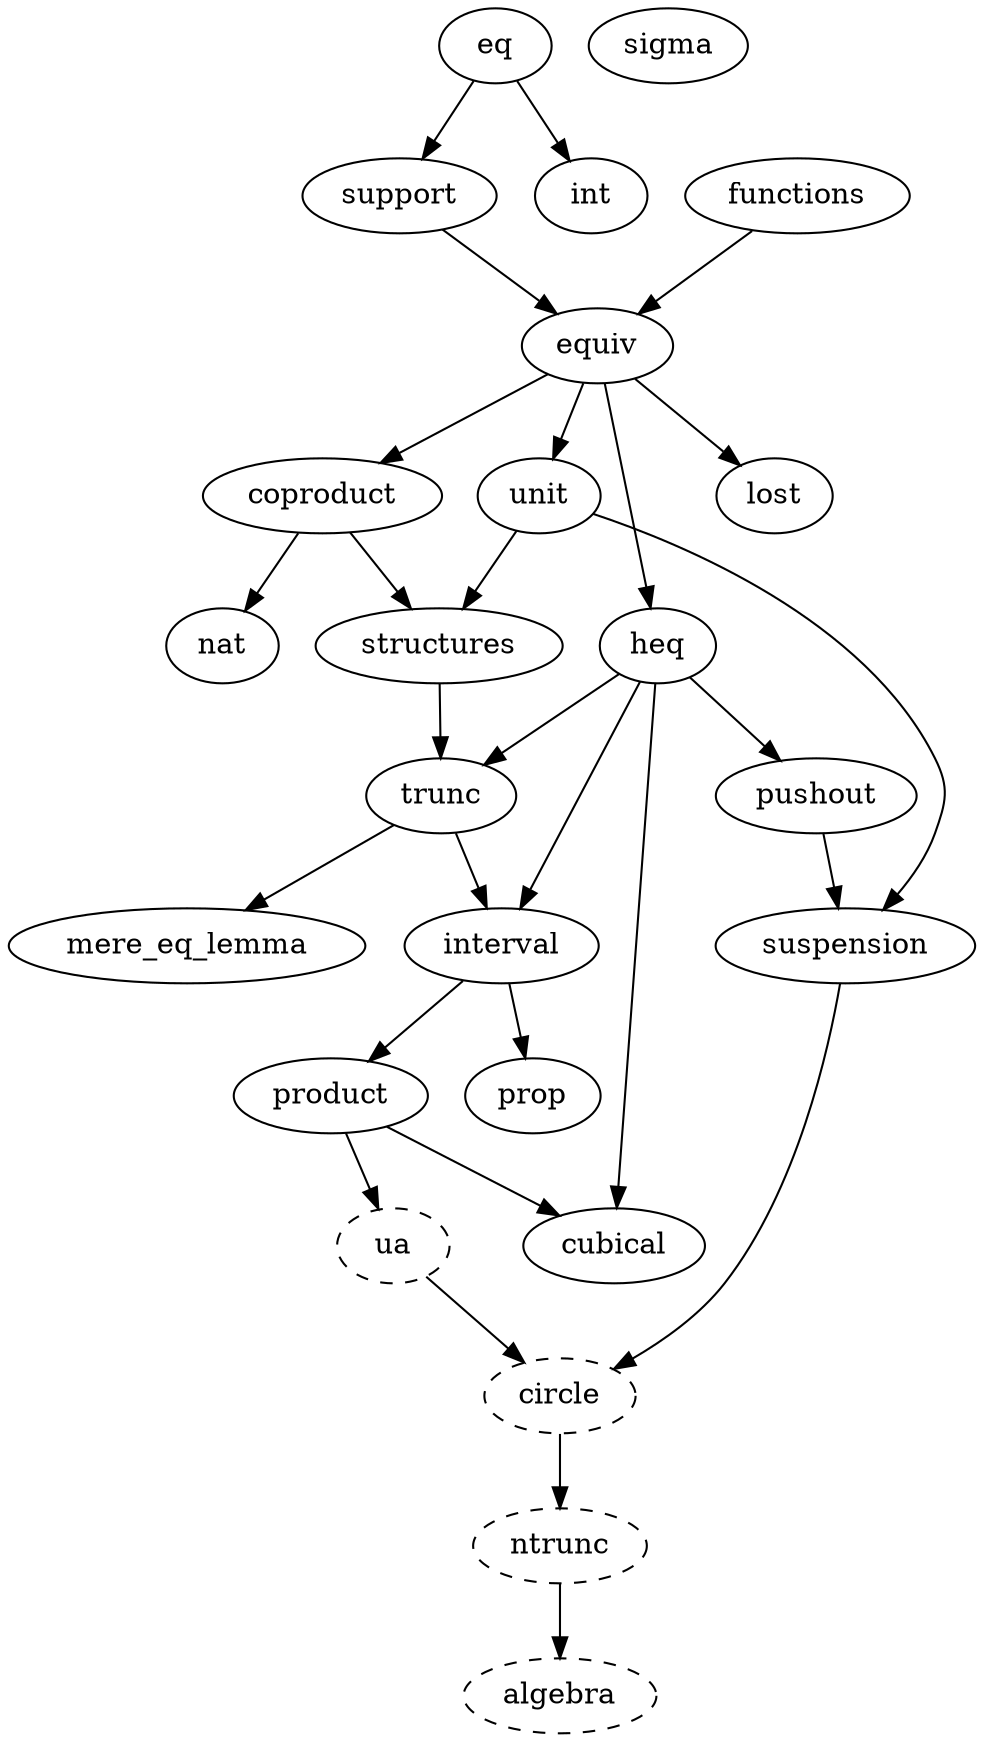 digraph dependency_map {
  algebra [style=dashed]
  ntrunc -> algebra

  circle [style=dashed]
  suspension -> circle
  ua -> circle

  equiv -> coproduct

  heq -> cubical
  product -> cubical

  equiv -> heq

  support -> equiv
  functions -> equiv

  eq -> int

  trunc -> interval
  heq -> interval

  trunc -> mere_eq_lemma

  ntrunc [style=dashed]
  circle -> ntrunc

  interval -> product

  interval -> prop

  heq -> pushout

  unit -> structures
  coproduct -> structures

  eq -> support

  pushout -> suspension
  unit -> suspension

  structures -> trunc
  heq -> trunc

  ua [style=dashed]
  product -> ua

  equiv -> unit

  coproduct -> nat

  equiv -> lost

  sigma
}
